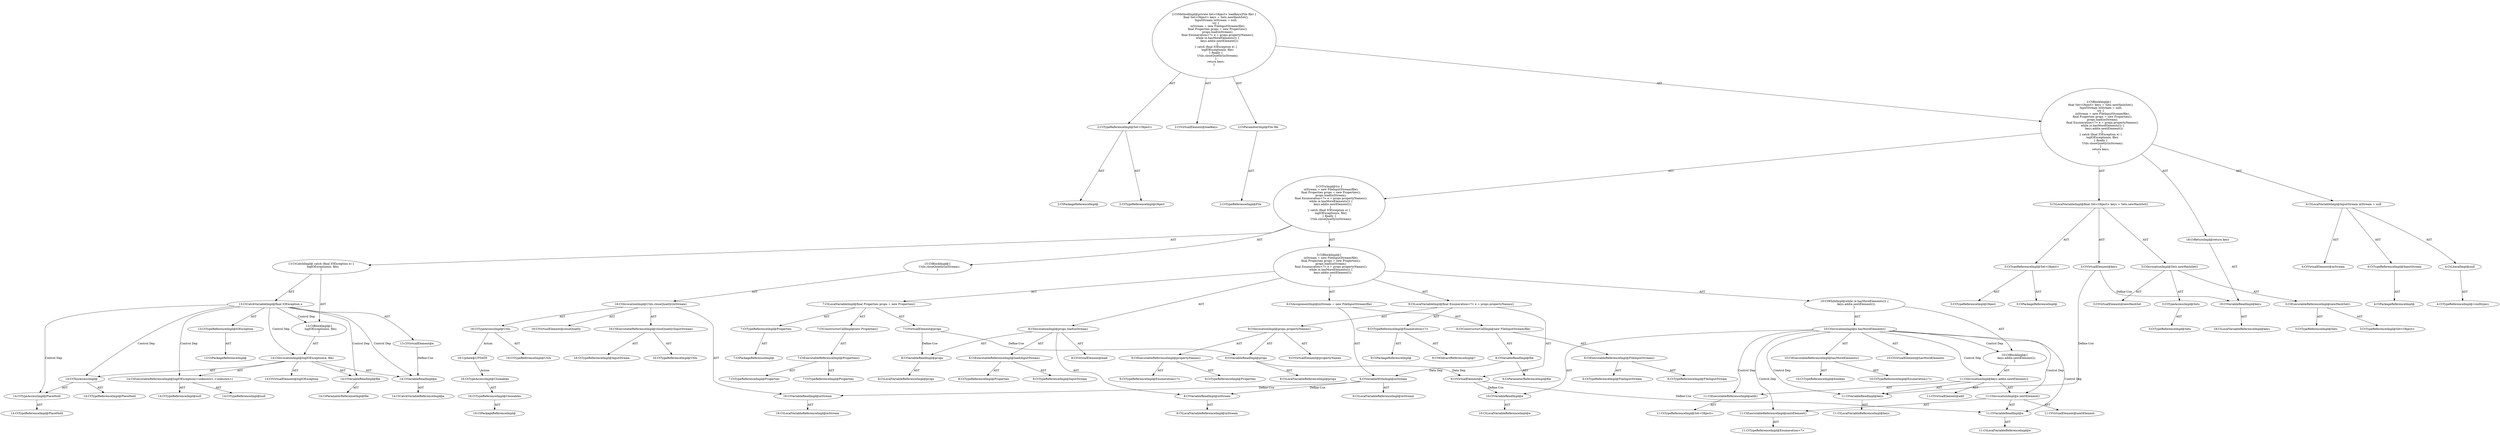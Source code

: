 digraph "loadKeys#?,File" {
0 [label="2:CtTypeReferenceImpl@Set<Object>" shape=ellipse]
1 [label="2:CtPackageReferenceImpl@" shape=ellipse]
2 [label="2:CtTypeReferenceImpl@Object" shape=ellipse]
3 [label="2:CtVirtualElement@loadKeys" shape=ellipse]
4 [label="2:CtParameterImpl@File file" shape=ellipse]
5 [label="2:CtTypeReferenceImpl@File" shape=ellipse]
6 [label="3:CtTypeReferenceImpl@Set<Object>" shape=ellipse]
7 [label="3:CtPackageReferenceImpl@" shape=ellipse]
8 [label="3:CtTypeReferenceImpl@Object" shape=ellipse]
9 [label="3:CtExecutableReferenceImpl@newHashSet()" shape=ellipse]
10 [label="3:CtTypeReferenceImpl@Sets" shape=ellipse]
11 [label="3:CtTypeReferenceImpl@Set<Object>" shape=ellipse]
12 [label="3:CtVirtualElement@newHashSet" shape=ellipse]
13 [label="3:CtTypeAccessImpl@Sets" shape=ellipse]
14 [label="3:CtTypeReferenceImpl@Sets" shape=ellipse]
15 [label="3:CtInvocationImpl@Sets.newHashSet()" shape=ellipse]
16 [label="3:CtVirtualElement@keys" shape=ellipse]
17 [label="3:CtLocalVariableImpl@final Set<Object> keys = Sets.newHashSet()" shape=ellipse]
18 [label="4:CtTypeReferenceImpl@InputStream" shape=ellipse]
19 [label="4:CtPackageReferenceImpl@" shape=ellipse]
20 [label="4:CtLiteralImpl@null" shape=ellipse]
21 [label="4:CtTypeReferenceImpl@<nulltype>" shape=ellipse]
22 [label="4:CtVirtualElement@inStream" shape=ellipse]
23 [label="4:CtLocalVariableImpl@InputStream inStream = null" shape=ellipse]
24 [label="6:CtVariableWriteImpl@inStream" shape=ellipse]
25 [label="6:CtLocalVariableReferenceImpl@inStream" shape=ellipse]
26 [label="6:CtExecutableReferenceImpl@FileInputStream()" shape=ellipse]
27 [label="6:CtTypeReferenceImpl@FileInputStream" shape=ellipse]
28 [label="6:CtTypeReferenceImpl@FileInputStream" shape=ellipse]
29 [label="6:CtVariableReadImpl@file" shape=ellipse]
30 [label="6:CtParameterReferenceImpl@file" shape=ellipse]
31 [label="6:CtConstructorCallImpl@new FileInputStream(file)" shape=ellipse]
32 [label="6:CtAssignmentImpl@inStream = new FileInputStream(file)" shape=ellipse]
33 [label="7:CtTypeReferenceImpl@Properties" shape=ellipse]
34 [label="7:CtPackageReferenceImpl@" shape=ellipse]
35 [label="7:CtExecutableReferenceImpl@Properties()" shape=ellipse]
36 [label="7:CtTypeReferenceImpl@Properties" shape=ellipse]
37 [label="7:CtTypeReferenceImpl@Properties" shape=ellipse]
38 [label="7:CtConstructorCallImpl@new Properties()" shape=ellipse]
39 [label="7:CtVirtualElement@props" shape=ellipse]
40 [label="7:CtLocalVariableImpl@final Properties props = new Properties()" shape=ellipse]
41 [label="8:CtExecutableReferenceImpl@load(InputStream)" shape=ellipse]
42 [label="8:CtTypeReferenceImpl@Properties" shape=ellipse]
43 [label="8:CtTypeReferenceImpl@InputStream" shape=ellipse]
44 [label="8:CtVirtualElement@load" shape=ellipse]
45 [label="8:CtVariableReadImpl@props" shape=ellipse]
46 [label="8:CtLocalVariableReferenceImpl@props" shape=ellipse]
47 [label="8:CtVariableReadImpl@inStream" shape=ellipse]
48 [label="8:CtLocalVariableReferenceImpl@inStream" shape=ellipse]
49 [label="8:CtInvocationImpl@props.load(inStream)" shape=ellipse]
50 [label="9:CtTypeReferenceImpl@Enumeration<?>" shape=ellipse]
51 [label="9:CtPackageReferenceImpl@" shape=ellipse]
52 [label="9:CtWildcardReferenceImpl@?" shape=ellipse]
53 [label="9:CtExecutableReferenceImpl@propertyNames()" shape=ellipse]
54 [label="9:CtTypeReferenceImpl@Properties" shape=ellipse]
55 [label="9:CtTypeReferenceImpl@Enumeration<?>" shape=ellipse]
56 [label="9:CtVirtualElement@propertyNames" shape=ellipse]
57 [label="9:CtVariableReadImpl@props" shape=ellipse]
58 [label="9:CtLocalVariableReferenceImpl@props" shape=ellipse]
59 [label="9:CtInvocationImpl@props.propertyNames()" shape=ellipse]
60 [label="9:CtVirtualElement@e" shape=ellipse]
61 [label="9:CtLocalVariableImpl@final Enumeration<?> e = props.propertyNames()" shape=ellipse]
62 [label="10:CtExecutableReferenceImpl@hasMoreElements()" shape=ellipse]
63 [label="10:CtTypeReferenceImpl@Enumeration<?>" shape=ellipse]
64 [label="10:CtTypeReferenceImpl@boolean" shape=ellipse]
65 [label="10:CtVirtualElement@hasMoreElements" shape=ellipse]
66 [label="10:CtVariableReadImpl@e" shape=ellipse]
67 [label="10:CtLocalVariableReferenceImpl@e" shape=ellipse]
68 [label="10:CtInvocationImpl@e.hasMoreElements()" shape=ellipse]
69 [label="11:CtExecutableReferenceImpl@add()" shape=ellipse]
70 [label="11:CtTypeReferenceImpl@Set<Object>" shape=ellipse]
71 [label="11:CtVirtualElement@add" shape=ellipse]
72 [label="11:CtVariableReadImpl@keys" shape=ellipse]
73 [label="11:CtLocalVariableReferenceImpl@keys" shape=ellipse]
74 [label="11:CtExecutableReferenceImpl@nextElement()" shape=ellipse]
75 [label="11:CtTypeReferenceImpl@Enumeration<?>" shape=ellipse]
76 [label="11:CtVirtualElement@nextElement" shape=ellipse]
77 [label="11:CtVariableReadImpl@e" shape=ellipse]
78 [label="11:CtLocalVariableReferenceImpl@e" shape=ellipse]
79 [label="11:CtInvocationImpl@e.nextElement()" shape=ellipse]
80 [label="11:CtInvocationImpl@keys.add(e.nextElement())" shape=ellipse]
81 [label="10:CtBlockImpl@\{
    keys.add(e.nextElement());
\}" shape=ellipse]
82 [label="10:CtWhileImpl@while (e.hasMoreElements()) \{
    keys.add(e.nextElement());
\} " shape=ellipse]
83 [label="5:CtBlockImpl@\{
    inStream = new FileInputStream(file);
    final Properties props = new Properties();
    props.load(inStream);
    final Enumeration<?> e = props.propertyNames();
    while (e.hasMoreElements()) \{
        keys.add(e.nextElement());
    \} 
\}" shape=ellipse]
84 [label="13:CtVirtualElement@e" shape=ellipse]
85 [label="13:CtTypeReferenceImpl@IOException" shape=ellipse]
86 [label="13:CtPackageReferenceImpl@" shape=ellipse]
87 [label="13:CtCatchVariableImpl@final IOException e" shape=ellipse]
88 [label="14:CtExecutableReferenceImpl@logIOException(<unknown>,<unknown>)" shape=ellipse]
89 [label="14:CtTypeReferenceImpl@null" shape=ellipse]
90 [label="14:CtTypeReferenceImpl@null" shape=ellipse]
91 [label="14:CtVirtualElement@logIOException" shape=ellipse]
92 [label="14:CtTypeAccessImpl@PlaceHold" shape=ellipse]
93 [label="14:CtTypeReferenceImpl@PlaceHold" shape=ellipse]
94 [label="14:CtThisAccessImpl@" shape=ellipse]
95 [label="14:CtTypeReferenceImpl@PlaceHold" shape=ellipse]
96 [label="14:CtVariableReadImpl@e" shape=ellipse]
97 [label="14:CtCatchVariableReferenceImpl@e" shape=ellipse]
98 [label="14:CtVariableReadImpl@file" shape=ellipse]
99 [label="14:CtParameterReferenceImpl@file" shape=ellipse]
100 [label="14:CtInvocationImpl@logIOException(e, file)" shape=ellipse]
101 [label="13:CtBlockImpl@\{
    logIOException(e, file);
\}" shape=ellipse]
102 [label="13:CtCatchImpl@ catch (final IOException e) \{
    logIOException(e, file);
\}" shape=ellipse]
103 [label="16:CtExecutableReferenceImpl@closeQuietly(InputStream)" shape=ellipse]
104 [label="16:CtTypeReferenceImpl@Utils" shape=ellipse]
105 [label="16:CtTypeReferenceImpl@InputStream" shape=ellipse]
106 [label="16:CtVirtualElement@closeQuietly" shape=ellipse]
107 [label="16:CtTypeAccessImpl@Utils" shape=ellipse]
108 [label="16:CtTypeReferenceImpl@Utils" shape=ellipse]
109 [label="16:CtVariableReadImpl@inStream" shape=ellipse]
110 [label="16:CtLocalVariableReferenceImpl@inStream" shape=ellipse]
111 [label="16:CtInvocationImpl@Utils.closeQuietly(inStream)" shape=ellipse]
112 [label="15:CtBlockImpl@\{
    Utils.closeQuietly(inStream);
\}" shape=ellipse]
113 [label="5:CtTryImpl@try \{
    inStream = new FileInputStream(file);
    final Properties props = new Properties();
    props.load(inStream);
    final Enumeration<?> e = props.propertyNames();
    while (e.hasMoreElements()) \{
        keys.add(e.nextElement());
    \} 
\} catch (final IOException e) \{
    logIOException(e, file);
\} finally \{
    Utils.closeQuietly(inStream);
\}" shape=ellipse]
114 [label="18:CtVariableReadImpl@keys" shape=ellipse]
115 [label="18:CtLocalVariableReferenceImpl@keys" shape=ellipse]
116 [label="18:CtReturnImpl@return keys" shape=ellipse]
117 [label="2:CtBlockImpl@\{
    final Set<Object> keys = Sets.newHashSet();
    InputStream inStream = null;
    try \{
        inStream = new FileInputStream(file);
        final Properties props = new Properties();
        props.load(inStream);
        final Enumeration<?> e = props.propertyNames();
        while (e.hasMoreElements()) \{
            keys.add(e.nextElement());
        \} 
    \} catch (final IOException e) \{
        logIOException(e, file);
    \} finally \{
        Utils.closeQuietly(inStream);
    \}
    return keys;
\}" shape=ellipse]
118 [label="2:CtMethodImpl@private Set<Object> loadKeys(File file) \{
    final Set<Object> keys = Sets.newHashSet();
    InputStream inStream = null;
    try \{
        inStream = new FileInputStream(file);
        final Properties props = new Properties();
        props.load(inStream);
        final Enumeration<?> e = props.propertyNames();
        while (e.hasMoreElements()) \{
            keys.add(e.nextElement());
        \} 
    \} catch (final IOException e) \{
        logIOException(e, file);
    \} finally \{
        Utils.closeQuietly(inStream);
    \}
    return keys;
\}" shape=ellipse]
119 [label="16:Update@UPDATE" shape=ellipse]
120 [label="16:CtPackageReferenceImpl@" shape=ellipse]
121 [label="16:CtTypeReferenceImpl@Closeables" shape=ellipse]
122 [label="16:CtTypeAccessImpl@Closeables" shape=ellipse]
0 -> 1 [label="AST"];
0 -> 2 [label="AST"];
4 -> 5 [label="AST"];
6 -> 7 [label="AST"];
6 -> 8 [label="AST"];
9 -> 10 [label="AST"];
9 -> 11 [label="AST"];
13 -> 14 [label="AST"];
15 -> 12 [label="AST"];
15 -> 13 [label="AST"];
15 -> 9 [label="AST"];
16 -> 72 [label="Define-Use"];
16 -> 114 [label="Define-Use"];
17 -> 16 [label="AST"];
17 -> 6 [label="AST"];
17 -> 15 [label="AST"];
18 -> 19 [label="AST"];
20 -> 21 [label="AST"];
23 -> 22 [label="AST"];
23 -> 18 [label="AST"];
23 -> 20 [label="AST"];
24 -> 25 [label="AST"];
24 -> 47 [label="Define-Use"];
24 -> 109 [label="Define-Use"];
26 -> 27 [label="AST"];
26 -> 28 [label="AST"];
29 -> 30 [label="AST"];
29 -> 24 [label="Data Dep"];
31 -> 26 [label="AST"];
31 -> 29 [label="AST"];
32 -> 24 [label="AST"];
32 -> 31 [label="AST"];
33 -> 34 [label="AST"];
35 -> 36 [label="AST"];
35 -> 37 [label="AST"];
38 -> 35 [label="AST"];
39 -> 45 [label="Define-Use"];
39 -> 57 [label="Define-Use"];
40 -> 39 [label="AST"];
40 -> 33 [label="AST"];
40 -> 38 [label="AST"];
41 -> 42 [label="AST"];
41 -> 43 [label="AST"];
45 -> 46 [label="AST"];
47 -> 48 [label="AST"];
49 -> 44 [label="AST"];
49 -> 45 [label="AST"];
49 -> 41 [label="AST"];
49 -> 47 [label="AST"];
50 -> 51 [label="AST"];
50 -> 52 [label="AST"];
53 -> 54 [label="AST"];
53 -> 55 [label="AST"];
57 -> 58 [label="AST"];
57 -> 60 [label="Data Dep"];
59 -> 56 [label="AST"];
59 -> 57 [label="AST"];
59 -> 53 [label="AST"];
60 -> 66 [label="Define-Use"];
60 -> 77 [label="Define-Use"];
61 -> 60 [label="AST"];
61 -> 50 [label="AST"];
61 -> 59 [label="AST"];
62 -> 63 [label="AST"];
62 -> 64 [label="AST"];
66 -> 67 [label="AST"];
68 -> 65 [label="AST"];
68 -> 66 [label="AST"];
68 -> 62 [label="AST"];
68 -> 81 [label="Control Dep"];
68 -> 80 [label="Control Dep"];
68 -> 69 [label="Control Dep"];
68 -> 72 [label="Control Dep"];
68 -> 79 [label="Control Dep"];
68 -> 74 [label="Control Dep"];
68 -> 77 [label="Control Dep"];
69 -> 70 [label="AST"];
72 -> 73 [label="AST"];
74 -> 75 [label="AST"];
77 -> 78 [label="AST"];
79 -> 76 [label="AST"];
79 -> 77 [label="AST"];
79 -> 74 [label="AST"];
80 -> 71 [label="AST"];
80 -> 72 [label="AST"];
80 -> 69 [label="AST"];
80 -> 79 [label="AST"];
81 -> 80 [label="AST"];
82 -> 68 [label="AST"];
82 -> 81 [label="AST"];
83 -> 32 [label="AST"];
83 -> 40 [label="AST"];
83 -> 49 [label="AST"];
83 -> 61 [label="AST"];
83 -> 82 [label="AST"];
84 -> 96 [label="Define-Use"];
85 -> 86 [label="AST"];
87 -> 84 [label="AST"];
87 -> 85 [label="AST"];
87 -> 101 [label="Control Dep"];
87 -> 100 [label="Control Dep"];
87 -> 88 [label="Control Dep"];
87 -> 94 [label="Control Dep"];
87 -> 92 [label="Control Dep"];
87 -> 96 [label="Control Dep"];
87 -> 98 [label="Control Dep"];
88 -> 89 [label="AST"];
88 -> 90 [label="AST"];
92 -> 93 [label="AST"];
94 -> 95 [label="AST"];
94 -> 92 [label="AST"];
96 -> 97 [label="AST"];
98 -> 99 [label="AST"];
100 -> 91 [label="AST"];
100 -> 94 [label="AST"];
100 -> 88 [label="AST"];
100 -> 96 [label="AST"];
100 -> 98 [label="AST"];
101 -> 100 [label="AST"];
102 -> 87 [label="AST"];
102 -> 101 [label="AST"];
103 -> 104 [label="AST"];
103 -> 105 [label="AST"];
107 -> 108 [label="AST"];
107 -> 119 [label="Action"];
109 -> 110 [label="AST"];
111 -> 106 [label="AST"];
111 -> 107 [label="AST"];
111 -> 103 [label="AST"];
111 -> 109 [label="AST"];
112 -> 111 [label="AST"];
113 -> 83 [label="AST"];
113 -> 102 [label="AST"];
113 -> 112 [label="AST"];
114 -> 115 [label="AST"];
116 -> 114 [label="AST"];
117 -> 17 [label="AST"];
117 -> 23 [label="AST"];
117 -> 113 [label="AST"];
117 -> 116 [label="AST"];
118 -> 3 [label="AST"];
118 -> 0 [label="AST"];
118 -> 4 [label="AST"];
118 -> 117 [label="AST"];
119 -> 122 [label="Action"];
121 -> 120 [label="AST"];
122 -> 121 [label="AST"];
}